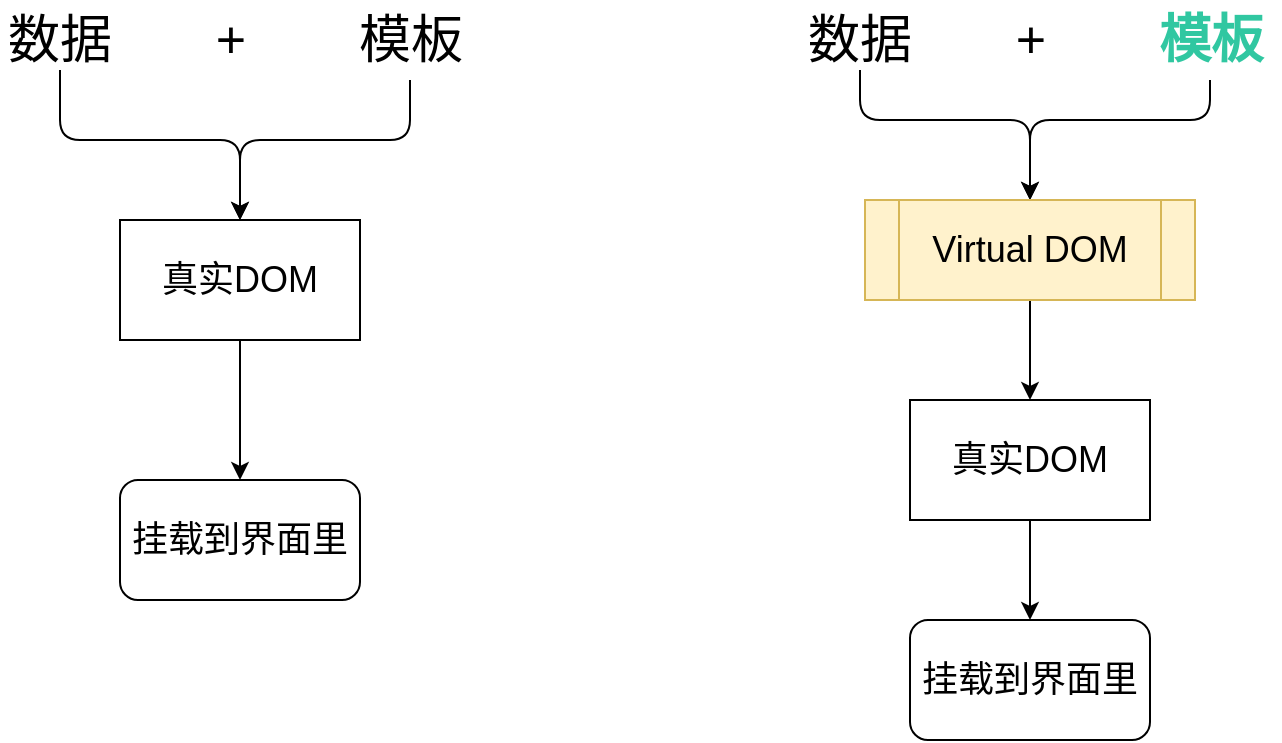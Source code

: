 <mxfile>
    <diagram id="4L351HPTFxcCLA72DyOT" name="第 1 页">
        <mxGraphModel dx="430" dy="422" grid="1" gridSize="10" guides="1" tooltips="1" connect="1" arrows="1" fold="1" page="1" pageScale="1" pageWidth="827" pageHeight="1169" math="0" shadow="0">
            <root>
                <mxCell id="0"/>
                <mxCell id="1" parent="0"/>
                <mxCell id="10" style="edgeStyle=orthogonalEdgeStyle;html=1;fontSize=18;" parent="1" source="2" target="5" edge="1">
                    <mxGeometry relative="1" as="geometry">
                        <Array as="points">
                            <mxPoint x="230" y="170"/>
                            <mxPoint x="320" y="170"/>
                        </Array>
                    </mxGeometry>
                </mxCell>
                <mxCell id="2" value="数据" style="text;html=1;strokeColor=none;fillColor=none;align=center;verticalAlign=middle;whiteSpace=wrap;rounded=0;fontSize=26;" parent="1" vertex="1">
                    <mxGeometry x="200" y="105" width="60" height="30" as="geometry"/>
                </mxCell>
                <mxCell id="11" style="edgeStyle=orthogonalEdgeStyle;html=1;fontSize=18;" parent="1" source="3" target="5" edge="1">
                    <mxGeometry relative="1" as="geometry">
                        <Array as="points">
                            <mxPoint x="405" y="170"/>
                            <mxPoint x="320" y="170"/>
                        </Array>
                    </mxGeometry>
                </mxCell>
                <mxCell id="3" value="模板" style="text;html=1;align=center;verticalAlign=middle;resizable=0;points=[];autosize=1;strokeColor=none;fillColor=none;fontSize=26;" parent="1" vertex="1">
                    <mxGeometry x="370" y="100" width="70" height="40" as="geometry"/>
                </mxCell>
                <mxCell id="4" value="+" style="text;html=1;align=center;verticalAlign=middle;resizable=0;points=[];autosize=1;strokeColor=none;fillColor=none;fontSize=26;" parent="1" vertex="1">
                    <mxGeometry x="300" y="100" width="30" height="40" as="geometry"/>
                </mxCell>
                <mxCell id="13" style="edgeStyle=orthogonalEdgeStyle;html=1;fontSize=18;" parent="1" source="5" target="12" edge="1">
                    <mxGeometry relative="1" as="geometry"/>
                </mxCell>
                <mxCell id="5" value="真实DOM" style="rounded=0;whiteSpace=wrap;html=1;fontSize=18;" parent="1" vertex="1">
                    <mxGeometry x="260" y="210" width="120" height="60" as="geometry"/>
                </mxCell>
                <mxCell id="12" value="挂载到界面里" style="rounded=1;whiteSpace=wrap;html=1;fontSize=18;" parent="1" vertex="1">
                    <mxGeometry x="260" y="340" width="120" height="60" as="geometry"/>
                </mxCell>
                <mxCell id="23" style="edgeStyle=orthogonalEdgeStyle;html=1;fontSize=18;" parent="1" source="15" target="22" edge="1">
                    <mxGeometry relative="1" as="geometry">
                        <Array as="points">
                            <mxPoint x="630" y="160"/>
                            <mxPoint x="715" y="160"/>
                        </Array>
                    </mxGeometry>
                </mxCell>
                <mxCell id="15" value="数据" style="text;html=1;strokeColor=none;fillColor=none;align=center;verticalAlign=middle;whiteSpace=wrap;rounded=0;fontSize=26;" parent="1" vertex="1">
                    <mxGeometry x="600" y="105" width="60" height="30" as="geometry"/>
                </mxCell>
                <mxCell id="24" style="edgeStyle=orthogonalEdgeStyle;html=1;fontSize=18;" parent="1" source="17" target="22" edge="1">
                    <mxGeometry relative="1" as="geometry">
                        <Array as="points">
                            <mxPoint x="805" y="160"/>
                            <mxPoint x="715" y="160"/>
                        </Array>
                    </mxGeometry>
                </mxCell>
                <mxCell id="17" value="&lt;b&gt;&lt;font color=&quot;#30c7a1&quot;&gt;模板&lt;/font&gt;&lt;/b&gt;" style="text;html=1;align=center;verticalAlign=middle;resizable=0;points=[];autosize=1;strokeColor=none;fillColor=none;fontSize=26;" parent="1" vertex="1">
                    <mxGeometry x="770" y="100" width="70" height="40" as="geometry"/>
                </mxCell>
                <mxCell id="18" value="+" style="text;html=1;align=center;verticalAlign=middle;resizable=0;points=[];autosize=1;strokeColor=none;fillColor=none;fontSize=26;" parent="1" vertex="1">
                    <mxGeometry x="700" y="100" width="30" height="40" as="geometry"/>
                </mxCell>
                <mxCell id="19" style="edgeStyle=orthogonalEdgeStyle;html=1;fontSize=18;" parent="1" source="20" target="21" edge="1">
                    <mxGeometry relative="1" as="geometry"/>
                </mxCell>
                <mxCell id="20" value="真实DOM" style="rounded=0;whiteSpace=wrap;html=1;fontSize=18;" parent="1" vertex="1">
                    <mxGeometry x="655" y="300" width="120" height="60" as="geometry"/>
                </mxCell>
                <mxCell id="21" value="挂载到界面里" style="rounded=1;whiteSpace=wrap;html=1;fontSize=18;" parent="1" vertex="1">
                    <mxGeometry x="655" y="410" width="120" height="60" as="geometry"/>
                </mxCell>
                <mxCell id="25" style="edgeStyle=orthogonalEdgeStyle;html=1;fontSize=18;" parent="1" source="22" target="20" edge="1">
                    <mxGeometry relative="1" as="geometry"/>
                </mxCell>
                <mxCell id="22" value="Virtual DOM" style="shape=process;whiteSpace=wrap;html=1;backgroundOutline=1;fontSize=18;fillColor=#fff2cc;strokeColor=#d6b656;" parent="1" vertex="1">
                    <mxGeometry x="632.5" y="200" width="165" height="50" as="geometry"/>
                </mxCell>
            </root>
        </mxGraphModel>
    </diagram>
</mxfile>